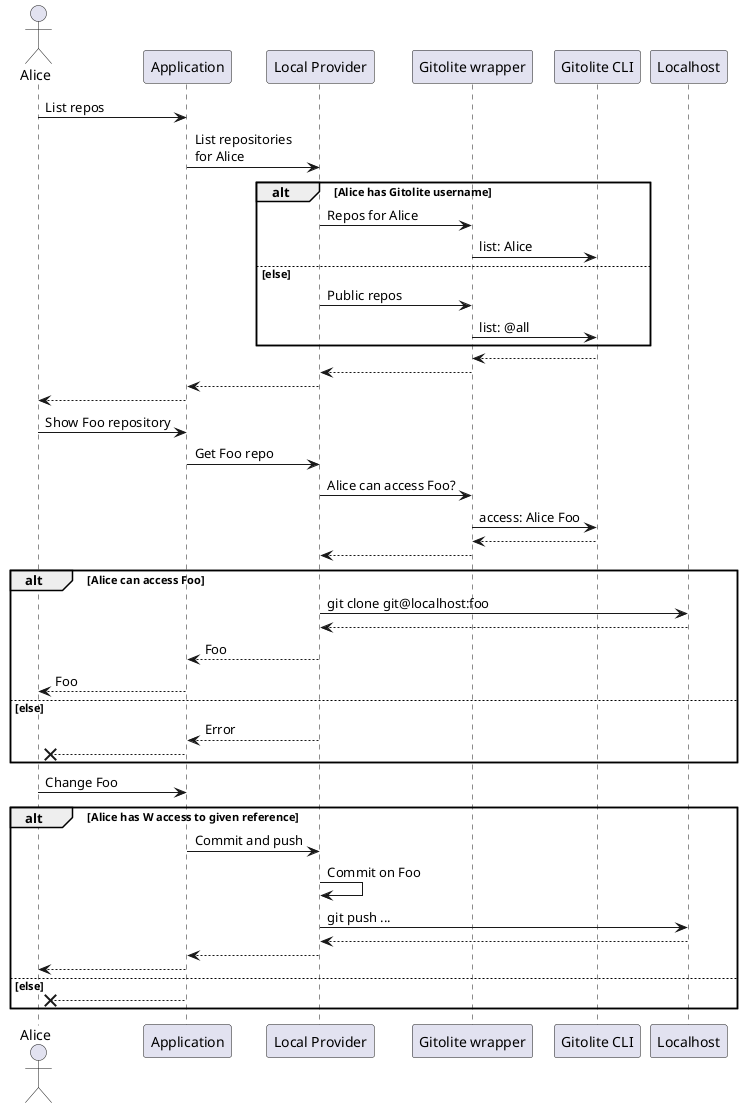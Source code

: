 @startuml
actor Alice as usr
participant Application as app
participant "Local Provider" as prov
participant "Gitolite wrapper" as wrap
participant "Gitolite CLI" as git
participant "Localhost" as localhost

usr -> app: List repos
app -> prov: List repositories\nfor Alice
alt Alice has Gitolite username
  prov -> wrap: Repos for Alice
  wrap -> git: list: Alice
else else
  prov -> wrap: Public repos
  wrap -> git: list: @all
end
git --> wrap:
wrap --> prov:
prov --> app:
app --> usr:

usr -> app: Show Foo repository
app -> prov: Get Foo repo
prov -> wrap: Alice can access Foo?
wrap -> git: access: Alice Foo
git --> wrap
wrap --> prov
alt Alice can access Foo
  prov -> localhost: git clone git@localhost:foo
  localhost --> prov
  prov --> app: Foo
  app --> usr: Foo
else else
  prov --> app: Error
  app -->x usr
end

usr -> app: Change Foo
alt Alice has W access to given reference
app -> prov: Commit and push
prov -> prov: Commit on Foo
prov -> localhost: git push ...
  localhost --> prov
  prov --> app
  app --> usr
else else
  app -->x usr
end

@enduml
